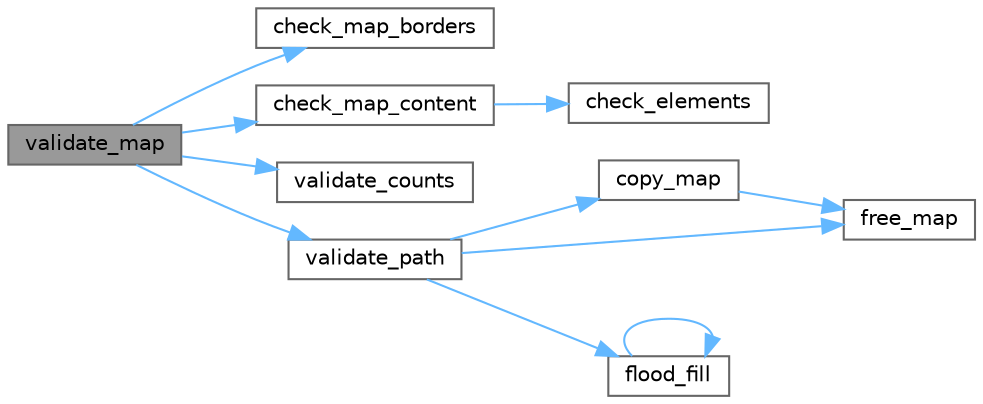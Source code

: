 digraph "validate_map"
{
 // INTERACTIVE_SVG=YES
 // LATEX_PDF_SIZE
  bgcolor="transparent";
  edge [fontname=Helvetica,fontsize=10,labelfontname=Helvetica,labelfontsize=10];
  node [fontname=Helvetica,fontsize=10,shape=box,height=0.2,width=0.4];
  rankdir="LR";
  Node1 [id="Node000001",label="validate_map",height=0.2,width=0.4,color="gray40", fillcolor="grey60", style="filled", fontcolor="black",tooltip=" "];
  Node1 -> Node2 [id="edge1_Node000001_Node000002",color="steelblue1",style="solid",tooltip=" "];
  Node2 [id="Node000002",label="check_map_borders",height=0.2,width=0.4,color="grey40", fillcolor="white", style="filled",URL="$map__validations__utils_8c.html#ab0f3d0903ec435a5cc5caee34bfc58ff",tooltip="Simple map validation check for basic requirements."];
  Node1 -> Node3 [id="edge2_Node000001_Node000003",color="steelblue1",style="solid",tooltip=" "];
  Node3 [id="Node000003",label="check_map_content",height=0.2,width=0.4,color="grey40", fillcolor="white", style="filled",URL="$map__validations__utils_8c.html#ad51f0ff88843223e47b6e2571305c576",tooltip=" "];
  Node3 -> Node4 [id="edge3_Node000003_Node000004",color="steelblue1",style="solid",tooltip=" "];
  Node4 [id="Node000004",label="check_elements",height=0.2,width=0.4,color="grey40", fillcolor="white", style="filled",URL="$map__validations__utils_8c.html#ab57416e9adb3b7e53faaea9a658f3991",tooltip=" "];
  Node1 -> Node5 [id="edge4_Node000001_Node000005",color="steelblue1",style="solid",tooltip=" "];
  Node5 [id="Node000005",label="validate_counts",height=0.2,width=0.4,color="grey40", fillcolor="white", style="filled",URL="$map__validations__utils_8c.html#a7ddd9917a2157d58123a5ef270052206",tooltip=" "];
  Node1 -> Node6 [id="edge5_Node000001_Node000006",color="steelblue1",style="solid",tooltip=" "];
  Node6 [id="Node000006",label="validate_path",height=0.2,width=0.4,color="grey40", fillcolor="white", style="filled",URL="$map__validation_8c.html#acacd4bdc1b71dcfde8067d9c32a7ba3e",tooltip=" "];
  Node6 -> Node7 [id="edge6_Node000006_Node000007",color="steelblue1",style="solid",tooltip=" "];
  Node7 [id="Node000007",label="copy_map",height=0.2,width=0.4,color="grey40", fillcolor="white", style="filled",URL="$map__validation_8c.html#a4cac6e90d5fb0fe051764382f864ff03",tooltip=" "];
  Node7 -> Node8 [id="edge7_Node000007_Node000008",color="steelblue1",style="solid",tooltip=" "];
  Node8 [id="Node000008",label="free_map",height=0.2,width=0.4,color="grey40", fillcolor="white", style="filled",URL="$map__validation_8c.html#aaa1d4a33ad086b322bb39d264f8a9a49",tooltip="Frees the allocated map memory."];
  Node6 -> Node9 [id="edge8_Node000006_Node000009",color="steelblue1",style="solid",tooltip=" "];
  Node9 [id="Node000009",label="flood_fill",height=0.2,width=0.4,color="grey40", fillcolor="white", style="filled",URL="$map__validation_8c.html#afee15b6bbe0b71cceee7501816c3feeb",tooltip=" "];
  Node9 -> Node9 [id="edge9_Node000009_Node000009",color="steelblue1",style="solid",tooltip=" "];
  Node6 -> Node8 [id="edge10_Node000006_Node000008",color="steelblue1",style="solid",tooltip=" "];
}
